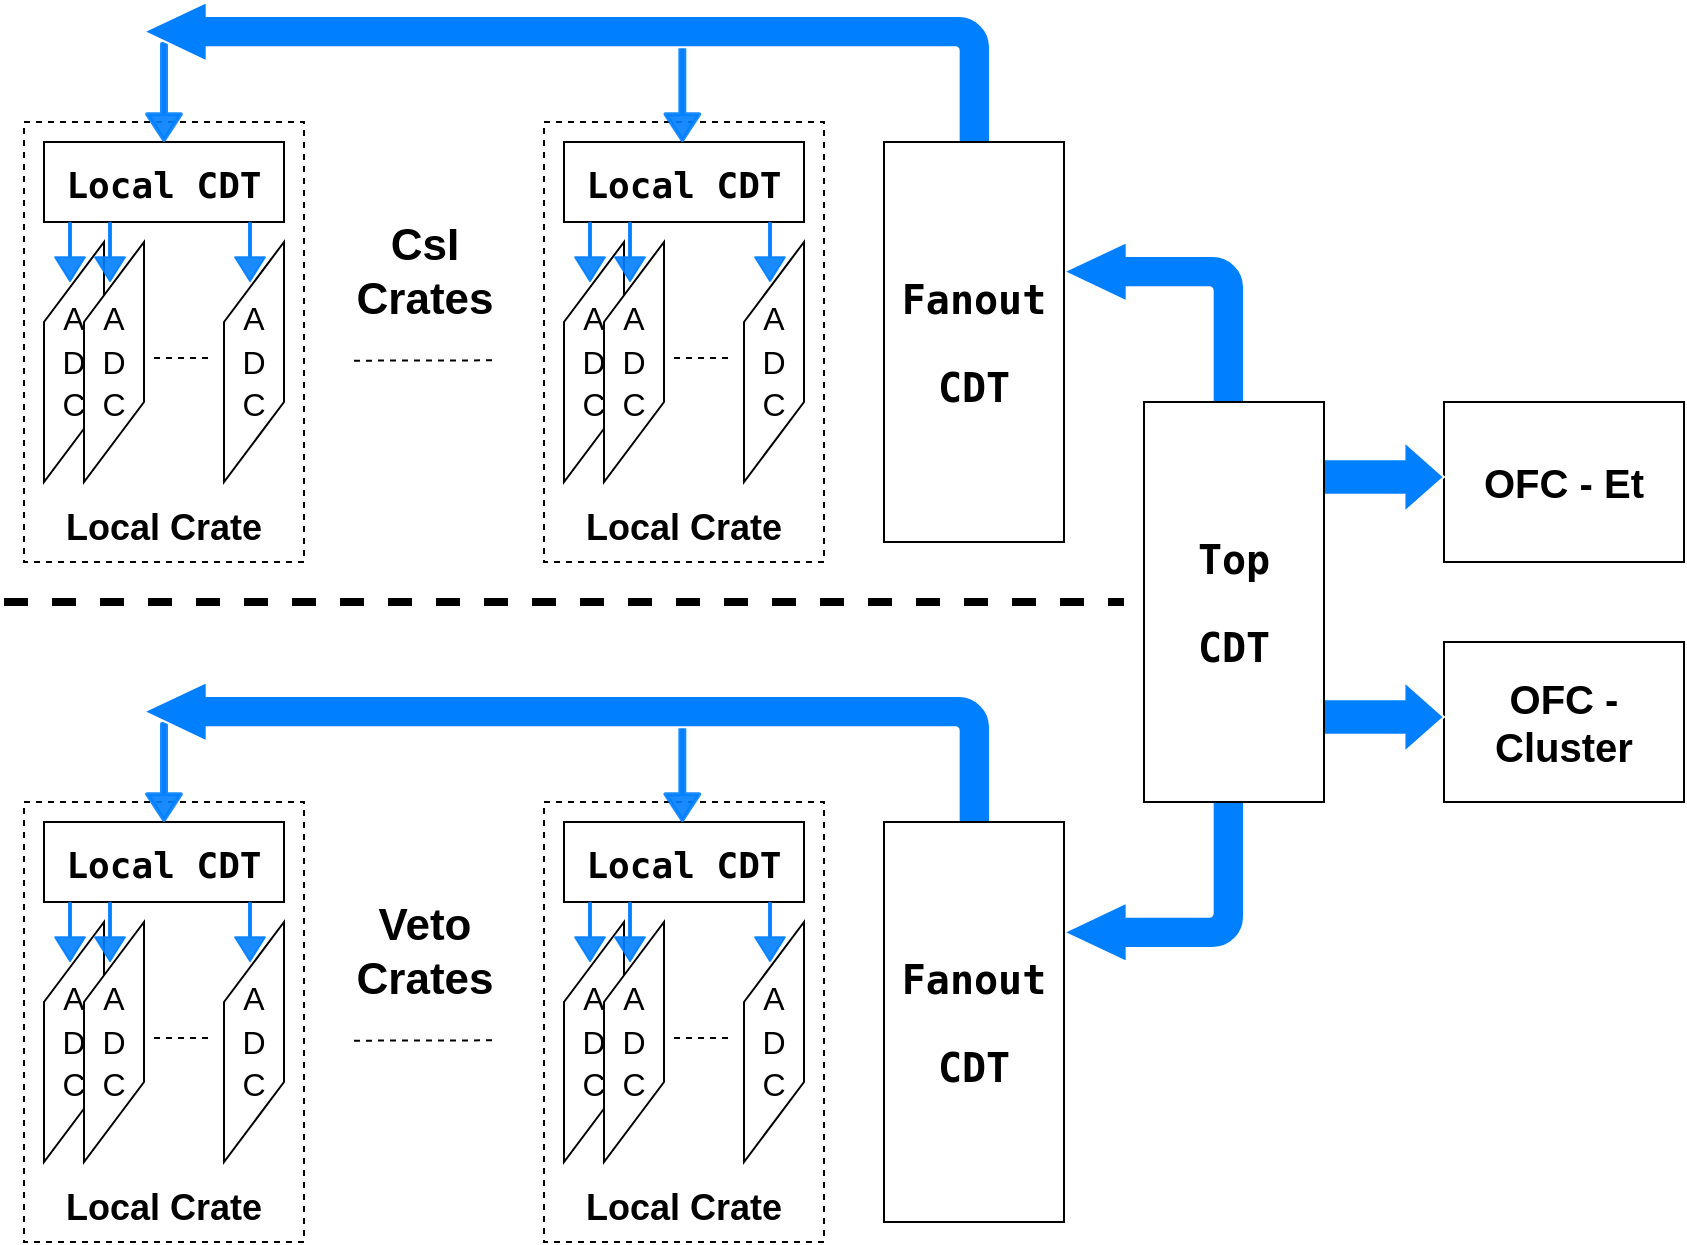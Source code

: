 <mxfile version="14.6.13" type="github">
  <diagram id="63e2r4yiwwz2ZCU1mHES" name="Page-1">
    <mxGraphModel dx="782" dy="478" grid="1" gridSize="10" guides="1" tooltips="1" connect="1" arrows="1" fold="1" page="1" pageScale="1" pageWidth="1100" pageHeight="850" math="0" shadow="0">
      <root>
        <mxCell id="0" />
        <mxCell id="1" parent="0" />
        <mxCell id="ALNQ_rp1Pmp0EkHWgzeo-4" value="&lt;p style=&quot;font-size: 20px&quot;&gt;OFC - Et&lt;/p&gt;" style="rounded=0;whiteSpace=wrap;html=1;fontStyle=1" parent="1" vertex="1">
          <mxGeometry x="730" y="220" width="120" height="80" as="geometry" />
        </mxCell>
        <mxCell id="ALNQ_rp1Pmp0EkHWgzeo-6" value="&lt;p style=&quot;font-size: 20px&quot;&gt;OFC - Cluster&lt;/p&gt;" style="rounded=0;whiteSpace=wrap;html=1;fontStyle=1" parent="1" vertex="1">
          <mxGeometry x="730" y="340" width="120" height="80" as="geometry" />
        </mxCell>
        <mxCell id="ALNQ_rp1Pmp0EkHWgzeo-8" value="" style="endArrow=none;dashed=1;html=1;strokeWidth=4;fontStyle=1" parent="1" edge="1">
          <mxGeometry width="50" height="50" relative="1" as="geometry">
            <mxPoint x="10" y="320" as="sourcePoint" />
            <mxPoint x="570" y="320" as="targetPoint" />
          </mxGeometry>
        </mxCell>
        <mxCell id="ALNQ_rp1Pmp0EkHWgzeo-11" value="&lt;pre&gt;&lt;font style=&quot;font-size: 18px&quot;&gt;Local CDT&lt;/font&gt;&lt;/pre&gt;" style="rounded=0;whiteSpace=wrap;html=1;fontStyle=1;fontSize=20;" parent="1" vertex="1">
          <mxGeometry x="30" y="90" width="120" height="40" as="geometry" />
        </mxCell>
        <mxCell id="ALNQ_rp1Pmp0EkHWgzeo-15" value="" style="endArrow=none;dashed=1;html=1;fontStyle=1;fontSize=20;" parent="1" edge="1">
          <mxGeometry width="50" height="50" relative="1" as="geometry">
            <mxPoint x="85" y="198" as="sourcePoint" />
            <mxPoint x="115" y="198" as="targetPoint" />
          </mxGeometry>
        </mxCell>
        <mxCell id="ALNQ_rp1Pmp0EkHWgzeo-17" value="&lt;br&gt;&lt;br&gt;&lt;br&gt;&lt;br&gt;&lt;br&gt;&lt;br&gt;&lt;br&gt;&lt;br&gt;&lt;br&gt;&lt;br&gt;&lt;br&gt;&lt;br&gt;&lt;br&gt;&lt;font style=&quot;font-size: 18px&quot;&gt;Local Crate&lt;/font&gt;" style="rounded=0;whiteSpace=wrap;html=1;fillColor=none;dashed=1;fontStyle=1" parent="1" vertex="1">
          <mxGeometry x="20" y="80" width="140" height="220" as="geometry" />
        </mxCell>
        <mxCell id="ALNQ_rp1Pmp0EkHWgzeo-20" value="&lt;font style=&quot;font-size: 16px&quot;&gt;A&lt;br style=&quot;padding: 0px ; margin: 0px&quot;&gt;D&lt;br style=&quot;padding: 0px ; margin: 0px&quot;&gt;C&lt;/font&gt;" style="shape=parallelogram;perimeter=parallelogramPerimeter;whiteSpace=wrap;html=1;fixedSize=1;fontSize=18;align=center;size=40;direction=north;flipV=1;" parent="1" vertex="1">
          <mxGeometry x="30" y="140" width="30" height="120" as="geometry" />
        </mxCell>
        <mxCell id="ALNQ_rp1Pmp0EkHWgzeo-22" value="&lt;font style=&quot;font-size: 16px&quot;&gt;A&lt;br style=&quot;padding: 0px ; margin: 0px&quot;&gt;D&lt;br style=&quot;padding: 0px ; margin: 0px&quot;&gt;C&lt;/font&gt;" style="shape=parallelogram;perimeter=parallelogramPerimeter;whiteSpace=wrap;html=1;fixedSize=1;fontSize=18;align=center;size=40;direction=north;flipV=1;" parent="1" vertex="1">
          <mxGeometry x="120" y="140" width="30" height="120" as="geometry" />
        </mxCell>
        <mxCell id="ALNQ_rp1Pmp0EkHWgzeo-24" value="&lt;font style=&quot;font-size: 16px&quot;&gt;A&lt;br style=&quot;padding: 0px ; margin: 0px&quot;&gt;D&lt;br style=&quot;padding: 0px ; margin: 0px&quot;&gt;C&lt;/font&gt;" style="shape=parallelogram;perimeter=parallelogramPerimeter;whiteSpace=wrap;html=1;fixedSize=1;fontSize=18;align=center;size=40;direction=north;flipV=1;" parent="1" vertex="1">
          <mxGeometry x="50" y="140" width="30" height="120" as="geometry" />
        </mxCell>
        <mxCell id="ALNQ_rp1Pmp0EkHWgzeo-25" value="" style="shape=flexArrow;endArrow=classic;html=1;opacity=90;strokeColor=#007FFF;fillColor=#007FFF;width=1;endWidth=12.857;endSize=3.629;" parent="1" edge="1">
          <mxGeometry width="50" height="50" relative="1" as="geometry">
            <mxPoint x="43" y="130" as="sourcePoint" />
            <mxPoint x="43" y="160" as="targetPoint" />
          </mxGeometry>
        </mxCell>
        <mxCell id="ALNQ_rp1Pmp0EkHWgzeo-26" value="" style="shape=flexArrow;endArrow=classic;html=1;opacity=90;strokeColor=#007FFF;fillColor=#007FFF;width=1;endWidth=12.857;endSize=3.629;" parent="1" edge="1">
          <mxGeometry width="50" height="50" relative="1" as="geometry">
            <mxPoint x="63" y="130" as="sourcePoint" />
            <mxPoint x="63" y="160" as="targetPoint" />
          </mxGeometry>
        </mxCell>
        <mxCell id="ALNQ_rp1Pmp0EkHWgzeo-28" value="" style="shape=flexArrow;endArrow=classic;html=1;opacity=90;strokeColor=#007FFF;fillColor=#007FFF;width=1;endWidth=12.857;endSize=3.629;" parent="1" edge="1">
          <mxGeometry width="50" height="50" relative="1" as="geometry">
            <mxPoint x="133" y="130" as="sourcePoint" />
            <mxPoint x="133" y="160" as="targetPoint" />
          </mxGeometry>
        </mxCell>
        <mxCell id="ALNQ_rp1Pmp0EkHWgzeo-29" value="&lt;pre&gt;&lt;font style=&quot;font-size: 18px&quot;&gt;Local CDT&lt;/font&gt;&lt;/pre&gt;" style="rounded=0;whiteSpace=wrap;html=1;fontStyle=1;fontSize=20;" parent="1" vertex="1">
          <mxGeometry x="290" y="90" width="120" height="40" as="geometry" />
        </mxCell>
        <mxCell id="ALNQ_rp1Pmp0EkHWgzeo-30" value="" style="endArrow=none;dashed=1;html=1;fontStyle=1;fontSize=20;" parent="1" edge="1">
          <mxGeometry width="50" height="50" relative="1" as="geometry">
            <mxPoint x="345" y="198" as="sourcePoint" />
            <mxPoint x="375" y="198" as="targetPoint" />
          </mxGeometry>
        </mxCell>
        <mxCell id="ALNQ_rp1Pmp0EkHWgzeo-31" value="&lt;br&gt;&lt;br&gt;&lt;br&gt;&lt;br&gt;&lt;br&gt;&lt;br&gt;&lt;br&gt;&lt;br&gt;&lt;br&gt;&lt;br&gt;&lt;br&gt;&lt;br&gt;&lt;br&gt;&lt;font style=&quot;font-size: 18px&quot;&gt;Local Crate&lt;/font&gt;" style="rounded=0;whiteSpace=wrap;html=1;fillColor=none;dashed=1;fontStyle=1" parent="1" vertex="1">
          <mxGeometry x="280" y="80" width="140" height="220" as="geometry" />
        </mxCell>
        <mxCell id="ALNQ_rp1Pmp0EkHWgzeo-32" value="&lt;font style=&quot;font-size: 16px&quot;&gt;A&lt;br style=&quot;padding: 0px ; margin: 0px&quot;&gt;D&lt;br style=&quot;padding: 0px ; margin: 0px&quot;&gt;C&lt;/font&gt;" style="shape=parallelogram;perimeter=parallelogramPerimeter;whiteSpace=wrap;html=1;fixedSize=1;fontSize=18;align=center;size=40;direction=north;flipV=1;" parent="1" vertex="1">
          <mxGeometry x="290" y="140" width="30" height="120" as="geometry" />
        </mxCell>
        <mxCell id="ALNQ_rp1Pmp0EkHWgzeo-33" value="&lt;font style=&quot;font-size: 16px&quot;&gt;A&lt;br style=&quot;padding: 0px ; margin: 0px&quot;&gt;D&lt;br style=&quot;padding: 0px ; margin: 0px&quot;&gt;C&lt;/font&gt;" style="shape=parallelogram;perimeter=parallelogramPerimeter;whiteSpace=wrap;html=1;fixedSize=1;fontSize=18;align=center;size=40;direction=north;flipV=1;" parent="1" vertex="1">
          <mxGeometry x="380" y="140" width="30" height="120" as="geometry" />
        </mxCell>
        <mxCell id="ALNQ_rp1Pmp0EkHWgzeo-34" value="&lt;font style=&quot;font-size: 16px&quot;&gt;A&lt;br style=&quot;padding: 0px ; margin: 0px&quot;&gt;D&lt;br style=&quot;padding: 0px ; margin: 0px&quot;&gt;C&lt;/font&gt;" style="shape=parallelogram;perimeter=parallelogramPerimeter;whiteSpace=wrap;html=1;fixedSize=1;fontSize=18;align=center;size=40;direction=north;flipV=1;" parent="1" vertex="1">
          <mxGeometry x="310" y="140" width="30" height="120" as="geometry" />
        </mxCell>
        <mxCell id="ALNQ_rp1Pmp0EkHWgzeo-35" value="" style="shape=flexArrow;endArrow=classic;html=1;opacity=90;strokeColor=#007FFF;fillColor=#007FFF;width=1;endWidth=12.857;endSize=3.629;" parent="1" edge="1">
          <mxGeometry width="50" height="50" relative="1" as="geometry">
            <mxPoint x="303" y="130" as="sourcePoint" />
            <mxPoint x="303" y="160" as="targetPoint" />
          </mxGeometry>
        </mxCell>
        <mxCell id="ALNQ_rp1Pmp0EkHWgzeo-36" value="" style="shape=flexArrow;endArrow=classic;html=1;opacity=90;strokeColor=#007FFF;fillColor=#007FFF;width=1;endWidth=12.857;endSize=3.629;" parent="1" edge="1">
          <mxGeometry width="50" height="50" relative="1" as="geometry">
            <mxPoint x="323" y="130" as="sourcePoint" />
            <mxPoint x="323" y="160" as="targetPoint" />
          </mxGeometry>
        </mxCell>
        <mxCell id="ALNQ_rp1Pmp0EkHWgzeo-37" value="" style="shape=flexArrow;endArrow=classic;html=1;opacity=90;strokeColor=#007FFF;fillColor=#007FFF;width=1;endWidth=12.857;endSize=3.629;" parent="1" edge="1">
          <mxGeometry width="50" height="50" relative="1" as="geometry">
            <mxPoint x="393" y="130" as="sourcePoint" />
            <mxPoint x="393" y="160" as="targetPoint" />
          </mxGeometry>
        </mxCell>
        <mxCell id="ALNQ_rp1Pmp0EkHWgzeo-47" value="" style="endArrow=none;dashed=1;html=1;fontStyle=1;fontSize=20;" parent="1" edge="1">
          <mxGeometry width="50" height="50" relative="1" as="geometry">
            <mxPoint x="185" y="199.34" as="sourcePoint" />
            <mxPoint x="255" y="199.17" as="targetPoint" />
          </mxGeometry>
        </mxCell>
        <mxCell id="ALNQ_rp1Pmp0EkHWgzeo-50" value="&lt;font style=&quot;font-size: 22px&quot;&gt;&lt;b&gt;CsI&lt;br&gt;Crates&lt;/b&gt;&lt;/font&gt;" style="text;html=1;align=center;verticalAlign=middle;resizable=0;points=[];autosize=1;fontSize=18;" parent="1" vertex="1">
          <mxGeometry x="180" y="130" width="80" height="50" as="geometry" />
        </mxCell>
        <mxCell id="ALNQ_rp1Pmp0EkHWgzeo-52" value="" style="shape=flexArrow;endArrow=classic;html=1;opacity=90;strokeColor=#007FFF;fillColor=#007FFF;width=1;endWidth=12.857;endSize=3.629;strokeWidth=2;" parent="1" edge="1">
          <mxGeometry width="50" height="50" relative="1" as="geometry">
            <mxPoint x="90" y="40" as="sourcePoint" />
            <mxPoint x="90" y="90" as="targetPoint" />
          </mxGeometry>
        </mxCell>
        <mxCell id="ALNQ_rp1Pmp0EkHWgzeo-53" value="" style="shape=flexArrow;endArrow=classic;html=1;opacity=90;strokeColor=#007FFF;fillColor=#007FFF;width=1;endWidth=12.857;endSize=3.629;strokeWidth=2;" parent="1" edge="1">
          <mxGeometry width="50" height="50" relative="1" as="geometry">
            <mxPoint x="349.17" y="40" as="sourcePoint" />
            <mxPoint x="349.17" y="90" as="targetPoint" />
          </mxGeometry>
        </mxCell>
        <mxCell id="ALNQ_rp1Pmp0EkHWgzeo-57" value="&lt;pre&gt;&lt;font style=&quot;font-size: 18px&quot;&gt;Local CDT&lt;/font&gt;&lt;/pre&gt;" style="rounded=0;whiteSpace=wrap;html=1;fontStyle=1;fontSize=20;" parent="1" vertex="1">
          <mxGeometry x="30" y="430" width="120" height="40" as="geometry" />
        </mxCell>
        <mxCell id="ALNQ_rp1Pmp0EkHWgzeo-58" value="" style="endArrow=none;dashed=1;html=1;fontStyle=1;fontSize=20;" parent="1" edge="1">
          <mxGeometry width="50" height="50" relative="1" as="geometry">
            <mxPoint x="85" y="538" as="sourcePoint" />
            <mxPoint x="115" y="538" as="targetPoint" />
          </mxGeometry>
        </mxCell>
        <mxCell id="ALNQ_rp1Pmp0EkHWgzeo-59" value="&lt;br&gt;&lt;br&gt;&lt;br&gt;&lt;br&gt;&lt;br&gt;&lt;br&gt;&lt;br&gt;&lt;br&gt;&lt;br&gt;&lt;br&gt;&lt;br&gt;&lt;br&gt;&lt;br&gt;&lt;font style=&quot;font-size: 18px&quot;&gt;Local Crate&lt;/font&gt;" style="rounded=0;whiteSpace=wrap;html=1;fillColor=none;dashed=1;fontStyle=1" parent="1" vertex="1">
          <mxGeometry x="20" y="420" width="140" height="220" as="geometry" />
        </mxCell>
        <mxCell id="ALNQ_rp1Pmp0EkHWgzeo-60" value="&lt;font style=&quot;font-size: 16px&quot;&gt;A&lt;br style=&quot;padding: 0px ; margin: 0px&quot;&gt;D&lt;br style=&quot;padding: 0px ; margin: 0px&quot;&gt;C&lt;/font&gt;" style="shape=parallelogram;perimeter=parallelogramPerimeter;whiteSpace=wrap;html=1;fixedSize=1;fontSize=18;align=center;size=40;direction=north;flipV=1;" parent="1" vertex="1">
          <mxGeometry x="30" y="480" width="30" height="120" as="geometry" />
        </mxCell>
        <mxCell id="ALNQ_rp1Pmp0EkHWgzeo-61" value="&lt;font style=&quot;font-size: 16px&quot;&gt;A&lt;br style=&quot;padding: 0px ; margin: 0px&quot;&gt;D&lt;br style=&quot;padding: 0px ; margin: 0px&quot;&gt;C&lt;/font&gt;" style="shape=parallelogram;perimeter=parallelogramPerimeter;whiteSpace=wrap;html=1;fixedSize=1;fontSize=18;align=center;size=40;direction=north;flipV=1;" parent="1" vertex="1">
          <mxGeometry x="120" y="480" width="30" height="120" as="geometry" />
        </mxCell>
        <mxCell id="ALNQ_rp1Pmp0EkHWgzeo-62" value="&lt;font style=&quot;font-size: 16px&quot;&gt;A&lt;br style=&quot;padding: 0px ; margin: 0px&quot;&gt;D&lt;br style=&quot;padding: 0px ; margin: 0px&quot;&gt;C&lt;/font&gt;" style="shape=parallelogram;perimeter=parallelogramPerimeter;whiteSpace=wrap;html=1;fixedSize=1;fontSize=18;align=center;size=40;direction=north;flipV=1;" parent="1" vertex="1">
          <mxGeometry x="50" y="480" width="30" height="120" as="geometry" />
        </mxCell>
        <mxCell id="ALNQ_rp1Pmp0EkHWgzeo-63" value="" style="shape=flexArrow;endArrow=classic;html=1;opacity=90;strokeColor=#007FFF;fillColor=#007FFF;width=1;endWidth=12.857;endSize=3.629;" parent="1" edge="1">
          <mxGeometry width="50" height="50" relative="1" as="geometry">
            <mxPoint x="43" y="470" as="sourcePoint" />
            <mxPoint x="43" y="500.0" as="targetPoint" />
          </mxGeometry>
        </mxCell>
        <mxCell id="ALNQ_rp1Pmp0EkHWgzeo-64" value="" style="shape=flexArrow;endArrow=classic;html=1;opacity=90;strokeColor=#007FFF;fillColor=#007FFF;width=1;endWidth=12.857;endSize=3.629;" parent="1" edge="1">
          <mxGeometry width="50" height="50" relative="1" as="geometry">
            <mxPoint x="63" y="470" as="sourcePoint" />
            <mxPoint x="63" y="500.0" as="targetPoint" />
          </mxGeometry>
        </mxCell>
        <mxCell id="ALNQ_rp1Pmp0EkHWgzeo-65" value="" style="shape=flexArrow;endArrow=classic;html=1;opacity=90;strokeColor=#007FFF;fillColor=#007FFF;width=1;endWidth=12.857;endSize=3.629;" parent="1" edge="1">
          <mxGeometry width="50" height="50" relative="1" as="geometry">
            <mxPoint x="133" y="470" as="sourcePoint" />
            <mxPoint x="133" y="500.0" as="targetPoint" />
          </mxGeometry>
        </mxCell>
        <mxCell id="ALNQ_rp1Pmp0EkHWgzeo-66" value="&lt;pre&gt;&lt;font style=&quot;font-size: 18px&quot;&gt;Local CDT&lt;/font&gt;&lt;/pre&gt;" style="rounded=0;whiteSpace=wrap;html=1;fontStyle=1;fontSize=20;" parent="1" vertex="1">
          <mxGeometry x="290" y="430" width="120" height="40" as="geometry" />
        </mxCell>
        <mxCell id="ALNQ_rp1Pmp0EkHWgzeo-67" value="" style="endArrow=none;dashed=1;html=1;fontStyle=1;fontSize=20;" parent="1" edge="1">
          <mxGeometry width="50" height="50" relative="1" as="geometry">
            <mxPoint x="345" y="538" as="sourcePoint" />
            <mxPoint x="375" y="538" as="targetPoint" />
          </mxGeometry>
        </mxCell>
        <mxCell id="ALNQ_rp1Pmp0EkHWgzeo-68" value="&lt;br&gt;&lt;br&gt;&lt;br&gt;&lt;br&gt;&lt;br&gt;&lt;br&gt;&lt;br&gt;&lt;br&gt;&lt;br&gt;&lt;br&gt;&lt;br&gt;&lt;br&gt;&lt;br&gt;&lt;font style=&quot;font-size: 18px&quot;&gt;Local Crate&lt;/font&gt;" style="rounded=0;whiteSpace=wrap;html=1;fillColor=none;dashed=1;fontStyle=1" parent="1" vertex="1">
          <mxGeometry x="280" y="420" width="140" height="220" as="geometry" />
        </mxCell>
        <mxCell id="ALNQ_rp1Pmp0EkHWgzeo-69" value="&lt;font style=&quot;font-size: 16px&quot;&gt;A&lt;br style=&quot;padding: 0px ; margin: 0px&quot;&gt;D&lt;br style=&quot;padding: 0px ; margin: 0px&quot;&gt;C&lt;/font&gt;" style="shape=parallelogram;perimeter=parallelogramPerimeter;whiteSpace=wrap;html=1;fixedSize=1;fontSize=18;align=center;size=40;direction=north;flipV=1;" parent="1" vertex="1">
          <mxGeometry x="290" y="480" width="30" height="120" as="geometry" />
        </mxCell>
        <mxCell id="ALNQ_rp1Pmp0EkHWgzeo-70" value="&lt;font style=&quot;font-size: 16px&quot;&gt;A&lt;br style=&quot;padding: 0px ; margin: 0px&quot;&gt;D&lt;br style=&quot;padding: 0px ; margin: 0px&quot;&gt;C&lt;/font&gt;" style="shape=parallelogram;perimeter=parallelogramPerimeter;whiteSpace=wrap;html=1;fixedSize=1;fontSize=18;align=center;size=40;direction=north;flipV=1;" parent="1" vertex="1">
          <mxGeometry x="380" y="480" width="30" height="120" as="geometry" />
        </mxCell>
        <mxCell id="ALNQ_rp1Pmp0EkHWgzeo-71" value="&lt;font style=&quot;font-size: 16px&quot;&gt;A&lt;br style=&quot;padding: 0px ; margin: 0px&quot;&gt;D&lt;br style=&quot;padding: 0px ; margin: 0px&quot;&gt;C&lt;/font&gt;" style="shape=parallelogram;perimeter=parallelogramPerimeter;whiteSpace=wrap;html=1;fixedSize=1;fontSize=18;align=center;size=40;direction=north;flipV=1;" parent="1" vertex="1">
          <mxGeometry x="310" y="480" width="30" height="120" as="geometry" />
        </mxCell>
        <mxCell id="ALNQ_rp1Pmp0EkHWgzeo-72" value="" style="shape=flexArrow;endArrow=classic;html=1;opacity=90;strokeColor=#007FFF;fillColor=#007FFF;width=1;endWidth=12.857;endSize=3.629;" parent="1" edge="1">
          <mxGeometry width="50" height="50" relative="1" as="geometry">
            <mxPoint x="303" y="470" as="sourcePoint" />
            <mxPoint x="303" y="500.0" as="targetPoint" />
          </mxGeometry>
        </mxCell>
        <mxCell id="ALNQ_rp1Pmp0EkHWgzeo-73" value="" style="shape=flexArrow;endArrow=classic;html=1;opacity=90;strokeColor=#007FFF;fillColor=#007FFF;width=1;endWidth=12.857;endSize=3.629;" parent="1" edge="1">
          <mxGeometry width="50" height="50" relative="1" as="geometry">
            <mxPoint x="323" y="470" as="sourcePoint" />
            <mxPoint x="323" y="500.0" as="targetPoint" />
          </mxGeometry>
        </mxCell>
        <mxCell id="ALNQ_rp1Pmp0EkHWgzeo-74" value="" style="shape=flexArrow;endArrow=classic;html=1;opacity=90;strokeColor=#007FFF;fillColor=#007FFF;width=1;endWidth=12.857;endSize=3.629;" parent="1" edge="1">
          <mxGeometry width="50" height="50" relative="1" as="geometry">
            <mxPoint x="393" y="470" as="sourcePoint" />
            <mxPoint x="393" y="500.0" as="targetPoint" />
          </mxGeometry>
        </mxCell>
        <mxCell id="ALNQ_rp1Pmp0EkHWgzeo-75" value="" style="endArrow=none;dashed=1;html=1;fontStyle=1;fontSize=20;" parent="1" edge="1">
          <mxGeometry width="50" height="50" relative="1" as="geometry">
            <mxPoint x="185.0" y="539.34" as="sourcePoint" />
            <mxPoint x="255.0" y="539.17" as="targetPoint" />
          </mxGeometry>
        </mxCell>
        <mxCell id="ALNQ_rp1Pmp0EkHWgzeo-76" value="&lt;font style=&quot;font-size: 22px&quot;&gt;&lt;b&gt;Veto&lt;br&gt;Crates&lt;/b&gt;&lt;/font&gt;" style="text;html=1;align=center;verticalAlign=middle;resizable=0;points=[];autosize=1;fontSize=18;" parent="1" vertex="1">
          <mxGeometry x="180" y="470" width="80" height="50" as="geometry" />
        </mxCell>
        <mxCell id="ALNQ_rp1Pmp0EkHWgzeo-77" value="" style="shape=flexArrow;endArrow=classic;html=1;opacity=90;strokeColor=#007FFF;fillColor=#007FFF;width=1;endWidth=12.857;endSize=3.629;strokeWidth=2;" parent="1" edge="1">
          <mxGeometry width="50" height="50" relative="1" as="geometry">
            <mxPoint x="90" y="380" as="sourcePoint" />
            <mxPoint x="90" y="430" as="targetPoint" />
          </mxGeometry>
        </mxCell>
        <mxCell id="ALNQ_rp1Pmp0EkHWgzeo-78" value="" style="shape=flexArrow;endArrow=classic;html=1;opacity=90;strokeColor=#007FFF;fillColor=#007FFF;width=1;endWidth=12.857;endSize=3.629;strokeWidth=2;" parent="1" edge="1">
          <mxGeometry width="50" height="50" relative="1" as="geometry">
            <mxPoint x="349.17" y="380" as="sourcePoint" />
            <mxPoint x="349.17" y="430" as="targetPoint" />
          </mxGeometry>
        </mxCell>
        <mxCell id="ALNQ_rp1Pmp0EkHWgzeo-83" value="" style="html=1;shadow=0;dashed=0;align=center;verticalAlign=middle;shape=mxgraph.arrows2.bendArrow;dy=7.83;dx=31.33;notch=0;arrowHead=29.67;rounded=1;fontSize=18;fillColor=#007FFF;flipH=1;strokeColor=#FFFFFF;" parent="1" vertex="1">
          <mxGeometry x="80" y="20" width="423" height="70" as="geometry" />
        </mxCell>
        <mxCell id="ALNQ_rp1Pmp0EkHWgzeo-84" value="" style="html=1;shadow=0;dashed=0;align=center;verticalAlign=middle;shape=mxgraph.arrows2.bendArrow;dy=7.83;dx=31.33;notch=0;arrowHead=29.67;rounded=1;fontSize=18;fillColor=#007FFF;flipH=1;strokeColor=#FFFFFF;" parent="1" vertex="1">
          <mxGeometry x="80" y="360" width="423" height="70" as="geometry" />
        </mxCell>
        <mxCell id="ALNQ_rp1Pmp0EkHWgzeo-85" value="" style="html=1;shadow=0;dashed=0;align=center;verticalAlign=middle;shape=mxgraph.arrows2.bendArrow;dy=7.83;dx=31.33;notch=0;arrowHead=29.67;rounded=1;fontSize=18;fillColor=#007FFF;flipH=1;strokeColor=#FFFFFF;" parent="1" vertex="1">
          <mxGeometry x="540" y="140" width="90" height="80" as="geometry" />
        </mxCell>
        <mxCell id="ALNQ_rp1Pmp0EkHWgzeo-86" value="" style="html=1;shadow=0;dashed=0;align=center;verticalAlign=middle;shape=mxgraph.arrows2.bendArrow;dy=7.83;dx=31.33;notch=0;arrowHead=29.67;rounded=1;fontSize=18;fillColor=#007FFF;flipH=1;strokeColor=#FFFFFF;flipV=1;" parent="1" vertex="1">
          <mxGeometry x="540" y="420" width="90" height="80" as="geometry" />
        </mxCell>
        <mxCell id="ALNQ_rp1Pmp0EkHWgzeo-87" value="" style="html=1;shadow=0;dashed=0;align=center;verticalAlign=middle;shape=mxgraph.arrows2.arrow;dy=0.49;dx=19.78;notch=0;strokeColor=#FFFFFF;fillColor=#007FFF;fontSize=18;" parent="1" vertex="1">
          <mxGeometry x="670" y="240" width="60" height="35" as="geometry" />
        </mxCell>
        <mxCell id="ALNQ_rp1Pmp0EkHWgzeo-92" value="" style="html=1;shadow=0;dashed=0;align=center;verticalAlign=middle;shape=mxgraph.arrows2.arrow;dy=0.49;dx=19.78;notch=0;strokeColor=#FFFFFF;fillColor=#007FFF;fontSize=18;" parent="1" vertex="1">
          <mxGeometry x="670" y="360" width="60" height="35" as="geometry" />
        </mxCell>
        <mxCell id="ALNQ_rp1Pmp0EkHWgzeo-48" value="&lt;pre style=&quot;font-size: 20px&quot;&gt;Top&lt;/pre&gt;&lt;pre style=&quot;font-size: 20px&quot;&gt;CDT&lt;/pre&gt;" style="rounded=0;whiteSpace=wrap;html=1;fontStyle=1" parent="1" vertex="1">
          <mxGeometry x="580" y="220" width="90" height="200" as="geometry" />
        </mxCell>
        <mxCell id="ALNQ_rp1Pmp0EkHWgzeo-9" value="&lt;pre style=&quot;font-size: 20px&quot;&gt;Fanout&lt;/pre&gt;&lt;pre style=&quot;font-size: 20px&quot;&gt;CDT&lt;/pre&gt;" style="rounded=0;whiteSpace=wrap;html=1;fontStyle=1" parent="1" vertex="1">
          <mxGeometry x="450" y="90" width="90" height="200" as="geometry" />
        </mxCell>
        <mxCell id="ALNQ_rp1Pmp0EkHWgzeo-56" value="&lt;pre style=&quot;font-size: 20px&quot;&gt;Fanout&lt;/pre&gt;&lt;pre style=&quot;font-size: 20px&quot;&gt;CDT&lt;/pre&gt;" style="rounded=0;whiteSpace=wrap;html=1;fontStyle=1" parent="1" vertex="1">
          <mxGeometry x="450" y="430" width="90" height="200" as="geometry" />
        </mxCell>
      </root>
    </mxGraphModel>
  </diagram>
</mxfile>
